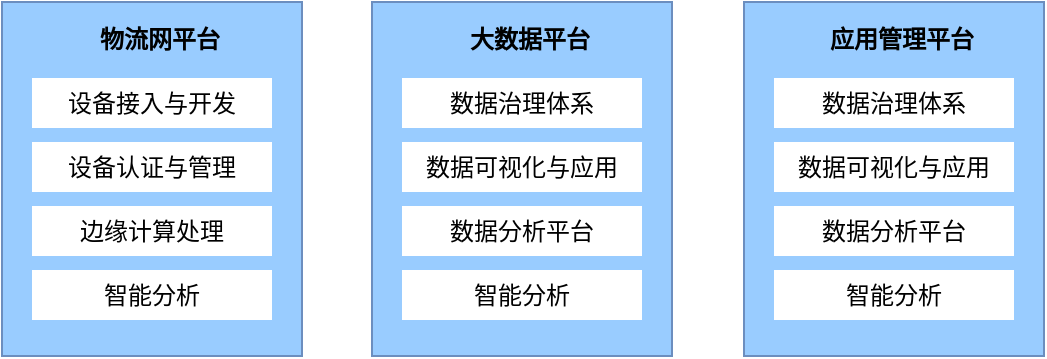 <mxfile version="20.2.8" type="github">
  <diagram id="nDlNLGC1eK_GeWqX-3Wz" name="Page-1">
    <mxGraphModel dx="1022" dy="436" grid="0" gridSize="10" guides="1" tooltips="1" connect="1" arrows="1" fold="1" page="1" pageScale="1" pageWidth="827" pageHeight="1169" math="0" shadow="0">
      <root>
        <mxCell id="0" />
        <mxCell id="1" parent="0" />
        <mxCell id="NK1SW04d7qZsV6ZR1tVP-1" value="" style="rounded=0;whiteSpace=wrap;html=1;fillColor=#99CCFF;strokeColor=#6c8ebf;" vertex="1" parent="1">
          <mxGeometry x="67" y="241" width="150" height="177" as="geometry" />
        </mxCell>
        <mxCell id="NK1SW04d7qZsV6ZR1tVP-2" value="设备接入与开发" style="rounded=0;whiteSpace=wrap;html=1;strokeColor=none;" vertex="1" parent="1">
          <mxGeometry x="82" y="279" width="120" height="25" as="geometry" />
        </mxCell>
        <mxCell id="NK1SW04d7qZsV6ZR1tVP-3" value="物流网平台" style="text;html=1;strokeColor=none;fillColor=none;align=center;verticalAlign=middle;whiteSpace=wrap;rounded=0;fontStyle=1" vertex="1" parent="1">
          <mxGeometry x="108" y="245" width="76" height="30" as="geometry" />
        </mxCell>
        <mxCell id="NK1SW04d7qZsV6ZR1tVP-4" value="设备认证与管理" style="rounded=0;whiteSpace=wrap;html=1;strokeColor=none;" vertex="1" parent="1">
          <mxGeometry x="82" y="311" width="120" height="25" as="geometry" />
        </mxCell>
        <mxCell id="NK1SW04d7qZsV6ZR1tVP-5" value="边缘计算处理" style="rounded=0;whiteSpace=wrap;html=1;strokeColor=none;" vertex="1" parent="1">
          <mxGeometry x="82" y="343" width="120" height="25" as="geometry" />
        </mxCell>
        <mxCell id="NK1SW04d7qZsV6ZR1tVP-6" value="智能分析" style="rounded=0;whiteSpace=wrap;html=1;strokeColor=none;" vertex="1" parent="1">
          <mxGeometry x="82" y="375" width="120" height="25" as="geometry" />
        </mxCell>
        <mxCell id="NK1SW04d7qZsV6ZR1tVP-7" value="" style="rounded=0;whiteSpace=wrap;html=1;fillColor=#99CCFF;strokeColor=#6c8ebf;" vertex="1" parent="1">
          <mxGeometry x="252" y="241" width="150" height="177" as="geometry" />
        </mxCell>
        <mxCell id="NK1SW04d7qZsV6ZR1tVP-8" value="数据治理体系" style="rounded=0;whiteSpace=wrap;html=1;strokeColor=none;" vertex="1" parent="1">
          <mxGeometry x="267" y="279" width="120" height="25" as="geometry" />
        </mxCell>
        <mxCell id="NK1SW04d7qZsV6ZR1tVP-9" value="大数据平台" style="text;html=1;strokeColor=none;fillColor=none;align=center;verticalAlign=middle;whiteSpace=wrap;rounded=0;fontStyle=1" vertex="1" parent="1">
          <mxGeometry x="293" y="245" width="76" height="30" as="geometry" />
        </mxCell>
        <mxCell id="NK1SW04d7qZsV6ZR1tVP-10" value="数据可视化与应用" style="rounded=0;whiteSpace=wrap;html=1;strokeColor=none;" vertex="1" parent="1">
          <mxGeometry x="267" y="311" width="120" height="25" as="geometry" />
        </mxCell>
        <mxCell id="NK1SW04d7qZsV6ZR1tVP-11" value="数据分析平台" style="rounded=0;whiteSpace=wrap;html=1;strokeColor=none;" vertex="1" parent="1">
          <mxGeometry x="267" y="343" width="120" height="25" as="geometry" />
        </mxCell>
        <mxCell id="NK1SW04d7qZsV6ZR1tVP-12" value="智能分析" style="rounded=0;whiteSpace=wrap;html=1;strokeColor=none;" vertex="1" parent="1">
          <mxGeometry x="267" y="375" width="120" height="25" as="geometry" />
        </mxCell>
        <mxCell id="NK1SW04d7qZsV6ZR1tVP-13" value="" style="rounded=0;whiteSpace=wrap;html=1;fillColor=#99CCFF;strokeColor=#6c8ebf;" vertex="1" parent="1">
          <mxGeometry x="438" y="241" width="150" height="177" as="geometry" />
        </mxCell>
        <mxCell id="NK1SW04d7qZsV6ZR1tVP-14" value="数据治理体系" style="rounded=0;whiteSpace=wrap;html=1;strokeColor=none;" vertex="1" parent="1">
          <mxGeometry x="453" y="279" width="120" height="25" as="geometry" />
        </mxCell>
        <mxCell id="NK1SW04d7qZsV6ZR1tVP-15" value="应用管理平台" style="text;html=1;strokeColor=none;fillColor=none;align=center;verticalAlign=middle;whiteSpace=wrap;rounded=0;fontStyle=1" vertex="1" parent="1">
          <mxGeometry x="479" y="245" width="76" height="30" as="geometry" />
        </mxCell>
        <mxCell id="NK1SW04d7qZsV6ZR1tVP-16" value="数据可视化与应用" style="rounded=0;whiteSpace=wrap;html=1;strokeColor=none;" vertex="1" parent="1">
          <mxGeometry x="453" y="311" width="120" height="25" as="geometry" />
        </mxCell>
        <mxCell id="NK1SW04d7qZsV6ZR1tVP-17" value="数据分析平台" style="rounded=0;whiteSpace=wrap;html=1;strokeColor=none;" vertex="1" parent="1">
          <mxGeometry x="453" y="343" width="120" height="25" as="geometry" />
        </mxCell>
        <mxCell id="NK1SW04d7qZsV6ZR1tVP-18" value="智能分析" style="rounded=0;whiteSpace=wrap;html=1;strokeColor=none;" vertex="1" parent="1">
          <mxGeometry x="453" y="375" width="120" height="25" as="geometry" />
        </mxCell>
      </root>
    </mxGraphModel>
  </diagram>
</mxfile>
